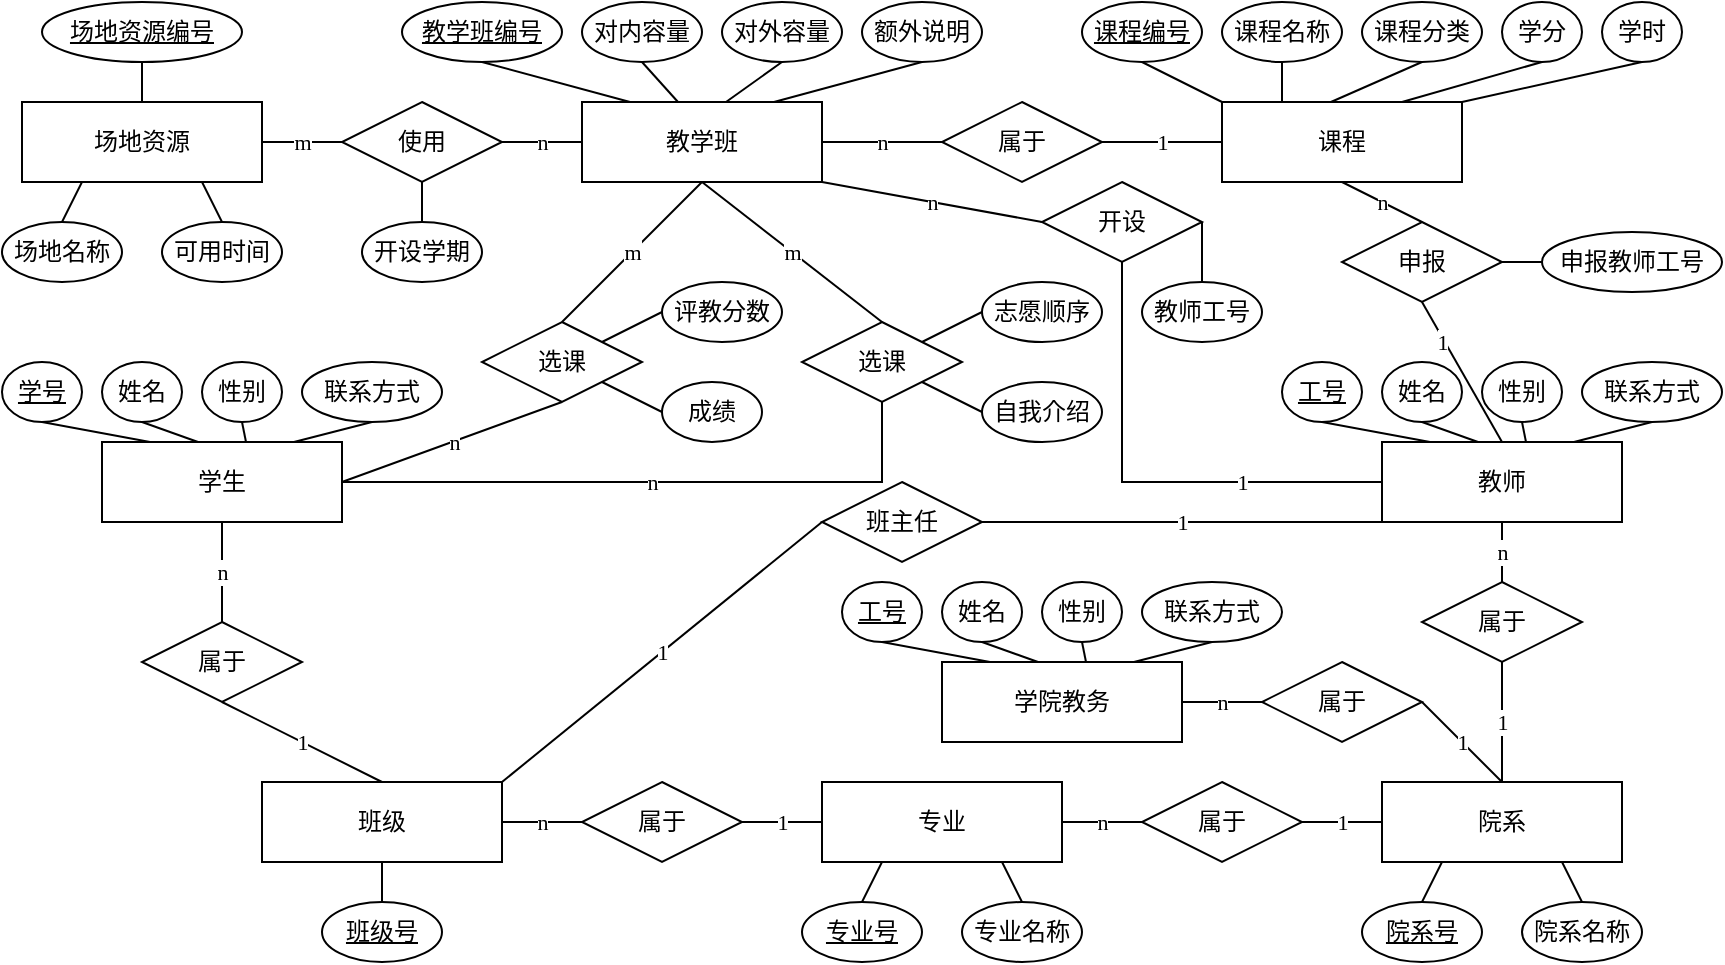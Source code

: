 <mxfile version="24.7.17">
  <diagram id="R2lEEEUBdFMjLlhIrx00" name="Page-1">
    <mxGraphModel dx="943" dy="552" grid="1" gridSize="10" guides="1" tooltips="1" connect="1" arrows="1" fold="1" page="1" pageScale="1" pageWidth="1169" pageHeight="827" math="0" shadow="0" extFonts="Permanent Marker^https://fonts.googleapis.com/css?family=Permanent+Marker">
      <root>
        <mxCell id="0" />
        <mxCell id="1" parent="0" />
        <mxCell id="rlZl26VW5r2tXbXL2Wnd-157" value="学生" style="rounded=0;whiteSpace=wrap;html=1;fontFamily=宋体-简;" parent="1" vertex="1">
          <mxGeometry x="90" y="260" width="120" height="40" as="geometry" />
        </mxCell>
        <mxCell id="rlZl26VW5r2tXbXL2Wnd-158" value="学号" style="ellipse;whiteSpace=wrap;html=1;fontStyle=4;fontFamily=宋体-简;" parent="1" vertex="1">
          <mxGeometry x="40" y="220" width="40" height="30" as="geometry" />
        </mxCell>
        <mxCell id="rlZl26VW5r2tXbXL2Wnd-159" value="姓名" style="ellipse;whiteSpace=wrap;html=1;fontFamily=宋体-简;" parent="1" vertex="1">
          <mxGeometry x="90" y="220" width="40" height="30" as="geometry" />
        </mxCell>
        <mxCell id="rlZl26VW5r2tXbXL2Wnd-160" value="性别" style="ellipse;whiteSpace=wrap;html=1;fontFamily=宋体-简;" parent="1" vertex="1">
          <mxGeometry x="140" y="220" width="40" height="30" as="geometry" />
        </mxCell>
        <mxCell id="rlZl26VW5r2tXbXL2Wnd-161" value="" style="endArrow=none;html=1;rounded=0;entryX=0.5;entryY=1;entryDx=0;entryDy=0;exitX=0.2;exitY=0;exitDx=0;exitDy=0;exitPerimeter=0;fontFamily=宋体-简;" parent="1" source="rlZl26VW5r2tXbXL2Wnd-157" target="rlZl26VW5r2tXbXL2Wnd-158" edge="1">
          <mxGeometry width="50" height="50" relative="1" as="geometry">
            <mxPoint x="184" y="298.39" as="sourcePoint" />
            <mxPoint x="234" y="248.39" as="targetPoint" />
          </mxGeometry>
        </mxCell>
        <mxCell id="rlZl26VW5r2tXbXL2Wnd-162" value="" style="endArrow=none;html=1;rounded=0;entryX=0.5;entryY=1;entryDx=0;entryDy=0;exitX=0.4;exitY=0;exitDx=0;exitDy=0;exitPerimeter=0;fontFamily=宋体-简;" parent="1" source="rlZl26VW5r2tXbXL2Wnd-157" target="rlZl26VW5r2tXbXL2Wnd-159" edge="1">
          <mxGeometry width="50" height="50" relative="1" as="geometry">
            <mxPoint x="154" y="298.39" as="sourcePoint" />
            <mxPoint x="204" y="248.39" as="targetPoint" />
          </mxGeometry>
        </mxCell>
        <mxCell id="rlZl26VW5r2tXbXL2Wnd-163" value="" style="endArrow=none;html=1;rounded=0;entryX=0.5;entryY=1;entryDx=0;entryDy=0;exitX=0.6;exitY=0;exitDx=0;exitDy=0;exitPerimeter=0;fontFamily=宋体-简;" parent="1" source="rlZl26VW5r2tXbXL2Wnd-157" target="rlZl26VW5r2tXbXL2Wnd-160" edge="1">
          <mxGeometry width="50" height="50" relative="1" as="geometry">
            <mxPoint x="184" y="298.39" as="sourcePoint" />
            <mxPoint x="234" y="248.39" as="targetPoint" />
          </mxGeometry>
        </mxCell>
        <mxCell id="rlZl26VW5r2tXbXL2Wnd-164" value="联系方式" style="ellipse;whiteSpace=wrap;html=1;fontFamily=宋体-简;" parent="1" vertex="1">
          <mxGeometry x="190" y="220" width="70" height="30" as="geometry" />
        </mxCell>
        <mxCell id="rlZl26VW5r2tXbXL2Wnd-165" value="" style="endArrow=none;html=1;rounded=0;entryX=0.5;entryY=1;entryDx=0;entryDy=0;exitX=0.8;exitY=0;exitDx=0;exitDy=0;exitPerimeter=0;fontFamily=宋体-简;" parent="1" source="rlZl26VW5r2tXbXL2Wnd-157" target="rlZl26VW5r2tXbXL2Wnd-164" edge="1">
          <mxGeometry width="50" height="50" relative="1" as="geometry">
            <mxPoint x="184" y="298.39" as="sourcePoint" />
            <mxPoint x="234" y="248.39" as="targetPoint" />
          </mxGeometry>
        </mxCell>
        <mxCell id="rlZl26VW5r2tXbXL2Wnd-166" value="班级" style="rounded=0;whiteSpace=wrap;html=1;fontFamily=宋体-简;" parent="1" vertex="1">
          <mxGeometry x="170" y="430" width="120" height="40" as="geometry" />
        </mxCell>
        <mxCell id="rlZl26VW5r2tXbXL2Wnd-167" value="院系" style="rounded=0;whiteSpace=wrap;html=1;fontFamily=宋体-简;" parent="1" vertex="1">
          <mxGeometry x="730" y="430" width="120" height="40" as="geometry" />
        </mxCell>
        <mxCell id="rlZl26VW5r2tXbXL2Wnd-168" value="专业" style="rounded=0;whiteSpace=wrap;html=1;fontFamily=宋体-简;" parent="1" vertex="1">
          <mxGeometry x="450" y="430" width="120" height="40" as="geometry" />
        </mxCell>
        <mxCell id="rlZl26VW5r2tXbXL2Wnd-169" value="属于" style="rhombus;whiteSpace=wrap;html=1;fontFamily=宋体-简;" parent="1" vertex="1">
          <mxGeometry x="610" y="430" width="80" height="40" as="geometry" />
        </mxCell>
        <mxCell id="rlZl26VW5r2tXbXL2Wnd-170" value="" style="endArrow=none;html=1;rounded=0;entryX=0;entryY=0.5;entryDx=0;entryDy=0;exitX=1;exitY=0.5;exitDx=0;exitDy=0;fontFamily=宋体-简;" parent="1" source="rlZl26VW5r2tXbXL2Wnd-168" target="rlZl26VW5r2tXbXL2Wnd-169" edge="1">
          <mxGeometry width="50" height="50" relative="1" as="geometry">
            <mxPoint x="644" y="512" as="sourcePoint" />
            <mxPoint x="654" y="572" as="targetPoint" />
          </mxGeometry>
        </mxCell>
        <mxCell id="rlZl26VW5r2tXbXL2Wnd-171" value="n" style="edgeLabel;html=1;align=center;verticalAlign=middle;resizable=0;points=[];fontFamily=宋体-简;" parent="rlZl26VW5r2tXbXL2Wnd-170" vertex="1" connectable="0">
          <mxGeometry relative="1" as="geometry">
            <mxPoint as="offset" />
          </mxGeometry>
        </mxCell>
        <mxCell id="rlZl26VW5r2tXbXL2Wnd-172" value="" style="endArrow=none;html=1;rounded=0;entryX=0;entryY=0.5;entryDx=0;entryDy=0;fontFamily=宋体-简;exitX=1;exitY=0.5;exitDx=0;exitDy=0;" parent="1" source="rlZl26VW5r2tXbXL2Wnd-169" target="rlZl26VW5r2tXbXL2Wnd-167" edge="1">
          <mxGeometry width="50" height="50" relative="1" as="geometry">
            <mxPoint x="674" y="450" as="sourcePoint" />
            <mxPoint x="604" y="458" as="targetPoint" />
          </mxGeometry>
        </mxCell>
        <mxCell id="rlZl26VW5r2tXbXL2Wnd-173" value="1" style="edgeLabel;html=1;align=center;verticalAlign=middle;resizable=0;points=[];fontFamily=宋体-简;" parent="rlZl26VW5r2tXbXL2Wnd-172" vertex="1" connectable="0">
          <mxGeometry relative="1" as="geometry">
            <mxPoint as="offset" />
          </mxGeometry>
        </mxCell>
        <mxCell id="rlZl26VW5r2tXbXL2Wnd-174" value="属于" style="rhombus;whiteSpace=wrap;html=1;fontFamily=宋体-简;" parent="1" vertex="1">
          <mxGeometry x="330" y="430" width="80" height="40" as="geometry" />
        </mxCell>
        <mxCell id="rlZl26VW5r2tXbXL2Wnd-175" value="" style="endArrow=none;html=1;rounded=0;entryX=1;entryY=0.5;entryDx=0;entryDy=0;exitX=0;exitY=0.5;exitDx=0;exitDy=0;fontFamily=宋体-简;" parent="1" source="rlZl26VW5r2tXbXL2Wnd-174" target="rlZl26VW5r2tXbXL2Wnd-166" edge="1">
          <mxGeometry width="50" height="50" relative="1" as="geometry">
            <mxPoint x="344" y="580" as="sourcePoint" />
            <mxPoint x="394" y="530" as="targetPoint" />
          </mxGeometry>
        </mxCell>
        <mxCell id="rlZl26VW5r2tXbXL2Wnd-176" value="n" style="edgeLabel;html=1;align=center;verticalAlign=middle;resizable=0;points=[];fontFamily=宋体-简;" parent="rlZl26VW5r2tXbXL2Wnd-175" vertex="1" connectable="0">
          <mxGeometry relative="1" as="geometry">
            <mxPoint as="offset" />
          </mxGeometry>
        </mxCell>
        <mxCell id="rlZl26VW5r2tXbXL2Wnd-177" value="" style="endArrow=none;html=1;rounded=0;exitX=1;exitY=0.5;exitDx=0;exitDy=0;entryX=0;entryY=0.5;entryDx=0;entryDy=0;fontFamily=宋体-简;" parent="1" source="rlZl26VW5r2tXbXL2Wnd-174" target="rlZl26VW5r2tXbXL2Wnd-168" edge="1">
          <mxGeometry width="50" height="50" relative="1" as="geometry">
            <mxPoint x="554" y="560" as="sourcePoint" />
            <mxPoint x="604" y="510" as="targetPoint" />
          </mxGeometry>
        </mxCell>
        <mxCell id="rlZl26VW5r2tXbXL2Wnd-178" value="1" style="edgeLabel;html=1;align=center;verticalAlign=middle;resizable=0;points=[];fontFamily=宋体-简;" parent="rlZl26VW5r2tXbXL2Wnd-177" vertex="1" connectable="0">
          <mxGeometry relative="1" as="geometry">
            <mxPoint as="offset" />
          </mxGeometry>
        </mxCell>
        <mxCell id="rlZl26VW5r2tXbXL2Wnd-179" value="班级号" style="ellipse;whiteSpace=wrap;html=1;fontStyle=4;fontFamily=宋体-简;" parent="1" vertex="1">
          <mxGeometry x="200" y="490" width="60" height="30" as="geometry" />
        </mxCell>
        <mxCell id="rlZl26VW5r2tXbXL2Wnd-185" value="" style="endArrow=none;html=1;rounded=0;entryX=0.5;entryY=1;entryDx=0;entryDy=0;exitX=0.5;exitY=0;exitDx=0;exitDy=0;fontFamily=宋体-简;" parent="1" source="rlZl26VW5r2tXbXL2Wnd-179" target="rlZl26VW5r2tXbXL2Wnd-166" edge="1">
          <mxGeometry width="50" height="50" relative="1" as="geometry">
            <mxPoint x="364" y="460" as="sourcePoint" />
            <mxPoint x="414" y="410" as="targetPoint" />
          </mxGeometry>
        </mxCell>
        <mxCell id="rlZl26VW5r2tXbXL2Wnd-186" value="专业名称" style="ellipse;whiteSpace=wrap;html=1;fontFamily=宋体-简;" parent="1" vertex="1">
          <mxGeometry x="520" y="490" width="60" height="30" as="geometry" />
        </mxCell>
        <mxCell id="rlZl26VW5r2tXbXL2Wnd-187" value="" style="endArrow=none;html=1;rounded=0;entryX=0.75;entryY=1;entryDx=0;entryDy=0;exitX=0.5;exitY=0;exitDx=0;exitDy=0;fontFamily=宋体-简;" parent="1" source="rlZl26VW5r2tXbXL2Wnd-186" target="rlZl26VW5r2tXbXL2Wnd-168" edge="1">
          <mxGeometry width="50" height="50" relative="1" as="geometry">
            <mxPoint x="224" y="500" as="sourcePoint" />
            <mxPoint x="224" y="480" as="targetPoint" />
          </mxGeometry>
        </mxCell>
        <mxCell id="rlZl26VW5r2tXbXL2Wnd-188" value="专业号" style="ellipse;whiteSpace=wrap;html=1;fontStyle=4;fontFamily=宋体-简;" parent="1" vertex="1">
          <mxGeometry x="440" y="490" width="60" height="30" as="geometry" />
        </mxCell>
        <mxCell id="rlZl26VW5r2tXbXL2Wnd-189" value="" style="endArrow=none;html=1;rounded=0;entryX=0.25;entryY=1;entryDx=0;entryDy=0;exitX=0.5;exitY=0;exitDx=0;exitDy=0;fontFamily=宋体-简;" parent="1" source="rlZl26VW5r2tXbXL2Wnd-188" target="rlZl26VW5r2tXbXL2Wnd-168" edge="1">
          <mxGeometry width="50" height="50" relative="1" as="geometry">
            <mxPoint x="534" y="500" as="sourcePoint" />
            <mxPoint x="534" y="480" as="targetPoint" />
          </mxGeometry>
        </mxCell>
        <mxCell id="rlZl26VW5r2tXbXL2Wnd-190" value="院系名称" style="ellipse;whiteSpace=wrap;html=1;fontFamily=宋体-简;" parent="1" vertex="1">
          <mxGeometry x="800" y="490" width="60" height="30" as="geometry" />
        </mxCell>
        <mxCell id="rlZl26VW5r2tXbXL2Wnd-191" value="" style="endArrow=none;html=1;rounded=0;exitX=0.5;exitY=0;exitDx=0;exitDy=0;entryX=0.75;entryY=1;entryDx=0;entryDy=0;fontFamily=宋体-简;" parent="1" source="rlZl26VW5r2tXbXL2Wnd-190" target="rlZl26VW5r2tXbXL2Wnd-167" edge="1">
          <mxGeometry width="50" height="50" relative="1" as="geometry">
            <mxPoint x="504" y="500" as="sourcePoint" />
            <mxPoint x="804" y="470" as="targetPoint" />
          </mxGeometry>
        </mxCell>
        <mxCell id="rlZl26VW5r2tXbXL2Wnd-192" value="院系号" style="ellipse;whiteSpace=wrap;html=1;fontStyle=4;fontFamily=宋体-简;" parent="1" vertex="1">
          <mxGeometry x="720" y="490" width="60" height="30" as="geometry" />
        </mxCell>
        <mxCell id="rlZl26VW5r2tXbXL2Wnd-193" value="" style="endArrow=none;html=1;rounded=0;exitX=0.5;exitY=0;exitDx=0;exitDy=0;entryX=0.25;entryY=1;entryDx=0;entryDy=0;fontFamily=宋体-简;" parent="1" source="rlZl26VW5r2tXbXL2Wnd-192" target="rlZl26VW5r2tXbXL2Wnd-167" edge="1">
          <mxGeometry width="50" height="50" relative="1" as="geometry">
            <mxPoint x="814" y="500" as="sourcePoint" />
            <mxPoint x="754" y="480" as="targetPoint" />
          </mxGeometry>
        </mxCell>
        <mxCell id="rlZl26VW5r2tXbXL2Wnd-194" value="属于" style="rhombus;whiteSpace=wrap;html=1;fontFamily=宋体-简;" parent="1" vertex="1">
          <mxGeometry x="110" y="350" width="80" height="40" as="geometry" />
        </mxCell>
        <mxCell id="rlZl26VW5r2tXbXL2Wnd-195" value="" style="endArrow=none;html=1;rounded=0;exitX=0.5;exitY=1;exitDx=0;exitDy=0;entryX=0.5;entryY=0;entryDx=0;entryDy=0;fontFamily=宋体-简;" parent="1" source="rlZl26VW5r2tXbXL2Wnd-194" target="rlZl26VW5r2tXbXL2Wnd-166" edge="1">
          <mxGeometry width="50" height="50" relative="1" as="geometry">
            <mxPoint x="304" y="380.72" as="sourcePoint" />
            <mxPoint x="344" y="380.72" as="targetPoint" />
          </mxGeometry>
        </mxCell>
        <mxCell id="rlZl26VW5r2tXbXL2Wnd-196" value="1" style="edgeLabel;html=1;align=center;verticalAlign=middle;resizable=0;points=[];fontFamily=宋体-简;" parent="rlZl26VW5r2tXbXL2Wnd-195" vertex="1" connectable="0">
          <mxGeometry relative="1" as="geometry">
            <mxPoint as="offset" />
          </mxGeometry>
        </mxCell>
        <mxCell id="rlZl26VW5r2tXbXL2Wnd-197" value="" style="endArrow=none;html=1;rounded=0;entryX=0.5;entryY=1;entryDx=0;entryDy=0;exitX=0.5;exitY=0;exitDx=0;exitDy=0;fontFamily=宋体-简;" parent="1" source="rlZl26VW5r2tXbXL2Wnd-194" target="rlZl26VW5r2tXbXL2Wnd-157" edge="1">
          <mxGeometry width="50" height="50" relative="1" as="geometry">
            <mxPoint x="264" y="450" as="sourcePoint" />
            <mxPoint x="224" y="450" as="targetPoint" />
          </mxGeometry>
        </mxCell>
        <mxCell id="rlZl26VW5r2tXbXL2Wnd-198" value="n" style="edgeLabel;html=1;align=center;verticalAlign=middle;resizable=0;points=[];fontFamily=宋体-简;" parent="rlZl26VW5r2tXbXL2Wnd-197" vertex="1" connectable="0">
          <mxGeometry relative="1" as="geometry">
            <mxPoint as="offset" />
          </mxGeometry>
        </mxCell>
        <mxCell id="rlZl26VW5r2tXbXL2Wnd-209" value="教师" style="rounded=0;whiteSpace=wrap;html=1;fontFamily=宋体-简;" parent="1" vertex="1">
          <mxGeometry x="730" y="260" width="120" height="40" as="geometry" />
        </mxCell>
        <mxCell id="rlZl26VW5r2tXbXL2Wnd-210" value="工号" style="ellipse;whiteSpace=wrap;html=1;fontStyle=4;fontFamily=宋体-简;" parent="1" vertex="1">
          <mxGeometry x="680" y="220" width="40" height="30" as="geometry" />
        </mxCell>
        <mxCell id="rlZl26VW5r2tXbXL2Wnd-211" value="姓名" style="ellipse;whiteSpace=wrap;html=1;fontFamily=宋体-简;" parent="1" vertex="1">
          <mxGeometry x="730" y="220" width="40" height="30" as="geometry" />
        </mxCell>
        <mxCell id="rlZl26VW5r2tXbXL2Wnd-212" value="性别" style="ellipse;whiteSpace=wrap;html=1;fontFamily=宋体-简;" parent="1" vertex="1">
          <mxGeometry x="780" y="220" width="40" height="30" as="geometry" />
        </mxCell>
        <mxCell id="rlZl26VW5r2tXbXL2Wnd-213" value="" style="endArrow=none;html=1;rounded=0;entryX=0.5;entryY=1;entryDx=0;entryDy=0;exitX=0.2;exitY=0;exitDx=0;exitDy=0;exitPerimeter=0;fontFamily=宋体-简;" parent="1" source="rlZl26VW5r2tXbXL2Wnd-209" target="rlZl26VW5r2tXbXL2Wnd-210" edge="1">
          <mxGeometry width="50" height="50" relative="1" as="geometry">
            <mxPoint x="758" y="256.39" as="sourcePoint" />
            <mxPoint x="874" y="246.39" as="targetPoint" />
          </mxGeometry>
        </mxCell>
        <mxCell id="rlZl26VW5r2tXbXL2Wnd-214" value="" style="endArrow=none;html=1;rounded=0;entryX=0.5;entryY=1;entryDx=0;entryDy=0;exitX=0.4;exitY=0;exitDx=0;exitDy=0;exitPerimeter=0;fontFamily=宋体-简;" parent="1" source="rlZl26VW5r2tXbXL2Wnd-209" target="rlZl26VW5r2tXbXL2Wnd-211" edge="1">
          <mxGeometry width="50" height="50" relative="1" as="geometry">
            <mxPoint x="782" y="256.39" as="sourcePoint" />
            <mxPoint x="844" y="246.39" as="targetPoint" />
          </mxGeometry>
        </mxCell>
        <mxCell id="rlZl26VW5r2tXbXL2Wnd-215" value="" style="endArrow=none;html=1;rounded=0;entryX=0.5;entryY=1;entryDx=0;entryDy=0;exitX=0.6;exitY=0;exitDx=0;exitDy=0;exitPerimeter=0;fontFamily=宋体-简;" parent="1" source="rlZl26VW5r2tXbXL2Wnd-209" target="rlZl26VW5r2tXbXL2Wnd-212" edge="1">
          <mxGeometry width="50" height="50" relative="1" as="geometry">
            <mxPoint x="806" y="256.39" as="sourcePoint" />
            <mxPoint x="874" y="246.39" as="targetPoint" />
          </mxGeometry>
        </mxCell>
        <mxCell id="rlZl26VW5r2tXbXL2Wnd-216" value="联系方式" style="ellipse;whiteSpace=wrap;html=1;fontFamily=宋体-简;" parent="1" vertex="1">
          <mxGeometry x="830" y="220" width="70" height="30" as="geometry" />
        </mxCell>
        <mxCell id="rlZl26VW5r2tXbXL2Wnd-217" value="" style="endArrow=none;html=1;rounded=0;entryX=0.5;entryY=1;entryDx=0;entryDy=0;exitX=0.8;exitY=0;exitDx=0;exitDy=0;exitPerimeter=0;fontFamily=宋体-简;" parent="1" source="rlZl26VW5r2tXbXL2Wnd-209" target="rlZl26VW5r2tXbXL2Wnd-216" edge="1">
          <mxGeometry width="50" height="50" relative="1" as="geometry">
            <mxPoint x="830" y="256.39" as="sourcePoint" />
            <mxPoint x="874" y="246.39" as="targetPoint" />
          </mxGeometry>
        </mxCell>
        <mxCell id="rlZl26VW5r2tXbXL2Wnd-218" value="属于" style="rhombus;whiteSpace=wrap;html=1;fontFamily=宋体-简;" parent="1" vertex="1">
          <mxGeometry x="750" y="330" width="80" height="40" as="geometry" />
        </mxCell>
        <mxCell id="rlZl26VW5r2tXbXL2Wnd-219" value="" style="endArrow=none;html=1;rounded=0;entryX=0.5;entryY=1;entryDx=0;entryDy=0;exitX=0.5;exitY=0;exitDx=0;exitDy=0;fontFamily=宋体-简;" parent="1" source="rlZl26VW5r2tXbXL2Wnd-218" target="rlZl26VW5r2tXbXL2Wnd-209" edge="1">
          <mxGeometry width="50" height="50" relative="1" as="geometry">
            <mxPoint x="444" y="360" as="sourcePoint" />
            <mxPoint x="244" y="330" as="targetPoint" />
          </mxGeometry>
        </mxCell>
        <mxCell id="rlZl26VW5r2tXbXL2Wnd-220" value="n" style="edgeLabel;html=1;align=center;verticalAlign=middle;resizable=0;points=[];fontFamily=宋体-简;" parent="rlZl26VW5r2tXbXL2Wnd-219" vertex="1" connectable="0">
          <mxGeometry relative="1" as="geometry">
            <mxPoint as="offset" />
          </mxGeometry>
        </mxCell>
        <mxCell id="rlZl26VW5r2tXbXL2Wnd-221" value="" style="endArrow=none;html=1;rounded=0;exitX=0.5;exitY=1;exitDx=0;exitDy=0;entryX=0.5;entryY=0;entryDx=0;entryDy=0;fontFamily=宋体-简;" parent="1" source="rlZl26VW5r2tXbXL2Wnd-218" target="rlZl26VW5r2tXbXL2Wnd-167" edge="1">
          <mxGeometry width="50" height="50" relative="1" as="geometry">
            <mxPoint x="424" y="390.02" as="sourcePoint" />
            <mxPoint x="754" y="420.02" as="targetPoint" />
          </mxGeometry>
        </mxCell>
        <mxCell id="rlZl26VW5r2tXbXL2Wnd-222" value="1" style="edgeLabel;html=1;align=center;verticalAlign=middle;resizable=0;points=[];fontFamily=宋体-简;" parent="rlZl26VW5r2tXbXL2Wnd-221" vertex="1" connectable="0">
          <mxGeometry relative="1" as="geometry">
            <mxPoint as="offset" />
          </mxGeometry>
        </mxCell>
        <mxCell id="rlZl26VW5r2tXbXL2Wnd-223" value="班主任" style="rhombus;whiteSpace=wrap;html=1;fontFamily=宋体-简;" parent="1" vertex="1">
          <mxGeometry x="450" y="280" width="80" height="40" as="geometry" />
        </mxCell>
        <mxCell id="rlZl26VW5r2tXbXL2Wnd-224" value="" style="endArrow=none;html=1;rounded=0;exitX=0;exitY=1;exitDx=0;exitDy=0;entryX=1;entryY=0.5;entryDx=0;entryDy=0;fontFamily=宋体-简;" parent="1" source="rlZl26VW5r2tXbXL2Wnd-209" target="rlZl26VW5r2tXbXL2Wnd-223" edge="1">
          <mxGeometry width="50" height="50" relative="1" as="geometry">
            <mxPoint x="444" y="400" as="sourcePoint" />
            <mxPoint x="774" y="430" as="targetPoint" />
          </mxGeometry>
        </mxCell>
        <mxCell id="rlZl26VW5r2tXbXL2Wnd-225" value="1" style="edgeLabel;html=1;align=center;verticalAlign=middle;resizable=0;points=[];fontFamily=宋体-简;" parent="rlZl26VW5r2tXbXL2Wnd-224" vertex="1" connectable="0">
          <mxGeometry relative="1" as="geometry">
            <mxPoint as="offset" />
          </mxGeometry>
        </mxCell>
        <mxCell id="rlZl26VW5r2tXbXL2Wnd-226" value="" style="endArrow=none;html=1;rounded=0;exitX=0;exitY=0.5;exitDx=0;exitDy=0;fontFamily=宋体-简;entryX=1;entryY=0;entryDx=0;entryDy=0;" parent="1" source="rlZl26VW5r2tXbXL2Wnd-223" target="rlZl26VW5r2tXbXL2Wnd-166" edge="1">
          <mxGeometry width="50" height="50" relative="1" as="geometry">
            <mxPoint x="475" y="320" as="sourcePoint" />
            <mxPoint x="280" y="480" as="targetPoint" />
          </mxGeometry>
        </mxCell>
        <mxCell id="rlZl26VW5r2tXbXL2Wnd-227" value="1" style="edgeLabel;html=1;align=center;verticalAlign=middle;resizable=0;points=[];fontFamily=宋体-简;" parent="rlZl26VW5r2tXbXL2Wnd-226" vertex="1" connectable="0">
          <mxGeometry relative="1" as="geometry">
            <mxPoint as="offset" />
          </mxGeometry>
        </mxCell>
        <mxCell id="rlZl26VW5r2tXbXL2Wnd-228" value="课程" style="rounded=0;whiteSpace=wrap;html=1;fontFamily=宋体-简;" parent="1" vertex="1">
          <mxGeometry x="650" y="90" width="120" height="40" as="geometry" />
        </mxCell>
        <mxCell id="rlZl26VW5r2tXbXL2Wnd-229" value="课程名称" style="ellipse;whiteSpace=wrap;html=1;fontFamily=宋体-简;" parent="1" vertex="1">
          <mxGeometry x="650" y="40" width="60" height="30" as="geometry" />
        </mxCell>
        <mxCell id="rlZl26VW5r2tXbXL2Wnd-230" value="学分" style="ellipse;whiteSpace=wrap;html=1;fontFamily=宋体-简;" parent="1" vertex="1">
          <mxGeometry x="790" y="40" width="40" height="30" as="geometry" />
        </mxCell>
        <mxCell id="rlZl26VW5r2tXbXL2Wnd-231" value="课程编号" style="ellipse;whiteSpace=wrap;html=1;fontStyle=4;fontFamily=宋体-简;" parent="1" vertex="1">
          <mxGeometry x="580" y="40" width="60" height="30" as="geometry" />
        </mxCell>
        <mxCell id="rlZl26VW5r2tXbXL2Wnd-232" value="课程分类" style="ellipse;whiteSpace=wrap;html=1;fontFamily=宋体-简;" parent="1" vertex="1">
          <mxGeometry x="720" y="40" width="60" height="30" as="geometry" />
        </mxCell>
        <mxCell id="rlZl26VW5r2tXbXL2Wnd-233" value="" style="endArrow=none;html=1;rounded=0;entryX=0.5;entryY=1;entryDx=0;entryDy=0;exitX=0;exitY=0;exitDx=0;exitDy=0;fontFamily=宋体-简;" parent="1" source="rlZl26VW5r2tXbXL2Wnd-228" target="rlZl26VW5r2tXbXL2Wnd-231" edge="1">
          <mxGeometry width="50" height="50" relative="1" as="geometry">
            <mxPoint x="628" y="90" as="sourcePoint" />
            <mxPoint x="574" y="80" as="targetPoint" />
          </mxGeometry>
        </mxCell>
        <mxCell id="rlZl26VW5r2tXbXL2Wnd-234" value="" style="endArrow=none;html=1;rounded=0;entryX=0.5;entryY=1;entryDx=0;entryDy=0;exitX=0.25;exitY=0;exitDx=0;exitDy=0;fontFamily=宋体-简;" parent="1" source="rlZl26VW5r2tXbXL2Wnd-228" target="rlZl26VW5r2tXbXL2Wnd-229" edge="1">
          <mxGeometry width="50" height="50" relative="1" as="geometry">
            <mxPoint x="696" y="95" as="sourcePoint" />
            <mxPoint x="632" y="75" as="targetPoint" />
          </mxGeometry>
        </mxCell>
        <mxCell id="rlZl26VW5r2tXbXL2Wnd-235" value="" style="endArrow=none;html=1;rounded=0;entryX=0.5;entryY=1;entryDx=0;entryDy=0;exitX=0.454;exitY=0;exitDx=0;exitDy=0;exitPerimeter=0;fontFamily=宋体-简;" parent="1" source="rlZl26VW5r2tXbXL2Wnd-228" target="rlZl26VW5r2tXbXL2Wnd-232" edge="1">
          <mxGeometry width="50" height="50" relative="1" as="geometry">
            <mxPoint x="658" y="100" as="sourcePoint" />
            <mxPoint x="644" y="80" as="targetPoint" />
          </mxGeometry>
        </mxCell>
        <mxCell id="rlZl26VW5r2tXbXL2Wnd-236" value="" style="endArrow=none;html=1;rounded=0;entryX=0.5;entryY=1;entryDx=0;entryDy=0;exitX=0.75;exitY=0;exitDx=0;exitDy=0;fontFamily=宋体-简;" parent="1" source="rlZl26VW5r2tXbXL2Wnd-228" target="rlZl26VW5r2tXbXL2Wnd-230" edge="1">
          <mxGeometry width="50" height="50" relative="1" as="geometry">
            <mxPoint x="682" y="100" as="sourcePoint" />
            <mxPoint x="714" y="80" as="targetPoint" />
          </mxGeometry>
        </mxCell>
        <mxCell id="rlZl26VW5r2tXbXL2Wnd-237" value="申报" style="rhombus;whiteSpace=wrap;html=1;fontFamily=宋体-简;" parent="1" vertex="1">
          <mxGeometry x="710" y="150" width="80" height="40" as="geometry" />
        </mxCell>
        <mxCell id="rlZl26VW5r2tXbXL2Wnd-238" value="" style="endArrow=none;html=1;rounded=0;entryX=0.5;entryY=1;entryDx=0;entryDy=0;exitX=0.5;exitY=0;exitDx=0;exitDy=0;fontFamily=宋体-简;" parent="1" source="rlZl26VW5r2tXbXL2Wnd-237" target="rlZl26VW5r2tXbXL2Wnd-228" edge="1">
          <mxGeometry width="50" height="50" relative="1" as="geometry">
            <mxPoint x="654" y="169" as="sourcePoint" />
            <mxPoint x="704" y="170" as="targetPoint" />
          </mxGeometry>
        </mxCell>
        <mxCell id="rlZl26VW5r2tXbXL2Wnd-239" value="n" style="edgeLabel;html=1;align=center;verticalAlign=middle;resizable=0;points=[];fontFamily=宋体-简;" parent="rlZl26VW5r2tXbXL2Wnd-238" vertex="1" connectable="0">
          <mxGeometry relative="1" as="geometry">
            <mxPoint as="offset" />
          </mxGeometry>
        </mxCell>
        <mxCell id="rlZl26VW5r2tXbXL2Wnd-240" value="" style="endArrow=none;html=1;rounded=0;entryX=0.5;entryY=1;entryDx=0;entryDy=0;exitX=0.5;exitY=0;exitDx=0;exitDy=0;fontFamily=宋体-简;" parent="1" source="rlZl26VW5r2tXbXL2Wnd-209" target="rlZl26VW5r2tXbXL2Wnd-237" edge="1">
          <mxGeometry width="50" height="50" relative="1" as="geometry">
            <mxPoint x="664" y="109" as="sourcePoint" />
            <mxPoint x="664" y="70" as="targetPoint" />
            <Array as="points" />
          </mxGeometry>
        </mxCell>
        <mxCell id="rlZl26VW5r2tXbXL2Wnd-241" value="1" style="edgeLabel;html=1;align=center;verticalAlign=middle;resizable=0;points=[];fontFamily=宋体-简;" parent="rlZl26VW5r2tXbXL2Wnd-240" vertex="1" connectable="0">
          <mxGeometry relative="1" as="geometry">
            <mxPoint x="-10" y="-15" as="offset" />
          </mxGeometry>
        </mxCell>
        <mxCell id="rlZl26VW5r2tXbXL2Wnd-242" value="教学班" style="rounded=0;whiteSpace=wrap;html=1;fontFamily=宋体-简;" parent="1" vertex="1">
          <mxGeometry x="330" y="90" width="120" height="40" as="geometry" />
        </mxCell>
        <mxCell id="rlZl26VW5r2tXbXL2Wnd-243" value="属于" style="rhombus;whiteSpace=wrap;html=1;fontFamily=宋体-简;" parent="1" vertex="1">
          <mxGeometry x="510" y="90" width="80" height="40" as="geometry" />
        </mxCell>
        <mxCell id="rlZl26VW5r2tXbXL2Wnd-244" value="" style="endArrow=none;html=1;rounded=0;exitX=1;exitY=0.5;exitDx=0;exitDy=0;entryX=0;entryY=0.5;entryDx=0;entryDy=0;fontFamily=宋体-简;" parent="1" source="rlZl26VW5r2tXbXL2Wnd-243" target="rlZl26VW5r2tXbXL2Wnd-228" edge="1">
          <mxGeometry width="50" height="50" relative="1" as="geometry">
            <mxPoint x="600" y="110" as="sourcePoint" />
            <mxPoint x="584" y="120" as="targetPoint" />
          </mxGeometry>
        </mxCell>
        <mxCell id="rlZl26VW5r2tXbXL2Wnd-245" value="1" style="edgeLabel;html=1;align=center;verticalAlign=middle;resizable=0;points=[];fontFamily=宋体-简;" parent="rlZl26VW5r2tXbXL2Wnd-244" vertex="1" connectable="0">
          <mxGeometry relative="1" as="geometry">
            <mxPoint as="offset" />
          </mxGeometry>
        </mxCell>
        <mxCell id="rlZl26VW5r2tXbXL2Wnd-246" value="" style="endArrow=none;html=1;rounded=0;exitX=0;exitY=0.5;exitDx=0;exitDy=0;entryX=1;entryY=0.5;entryDx=0;entryDy=0;fontFamily=宋体-简;" parent="1" source="rlZl26VW5r2tXbXL2Wnd-243" target="rlZl26VW5r2tXbXL2Wnd-242" edge="1">
          <mxGeometry width="50" height="50" relative="1" as="geometry">
            <mxPoint x="474" y="109.76" as="sourcePoint" />
            <mxPoint x="444" y="130" as="targetPoint" />
          </mxGeometry>
        </mxCell>
        <mxCell id="rlZl26VW5r2tXbXL2Wnd-247" value="n" style="edgeLabel;html=1;align=center;verticalAlign=middle;resizable=0;points=[];fontFamily=宋体-简;" parent="rlZl26VW5r2tXbXL2Wnd-246" vertex="1" connectable="0">
          <mxGeometry relative="1" as="geometry">
            <mxPoint as="offset" />
          </mxGeometry>
        </mxCell>
        <mxCell id="rlZl26VW5r2tXbXL2Wnd-248" value="教师工号" style="ellipse;whiteSpace=wrap;html=1;fontFamily=宋体-简;" parent="1" vertex="1">
          <mxGeometry x="610" y="180" width="60" height="30" as="geometry" />
        </mxCell>
        <mxCell id="rlZl26VW5r2tXbXL2Wnd-249" value="教学班编号" style="ellipse;whiteSpace=wrap;html=1;fontStyle=4;fontFamily=宋体-简;" parent="1" vertex="1">
          <mxGeometry x="240" y="40" width="80" height="30" as="geometry" />
        </mxCell>
        <mxCell id="rlZl26VW5r2tXbXL2Wnd-250" value="对内容量" style="ellipse;whiteSpace=wrap;html=1;fontFamily=宋体-简;" parent="1" vertex="1">
          <mxGeometry x="330" y="40" width="60" height="30" as="geometry" />
        </mxCell>
        <mxCell id="rlZl26VW5r2tXbXL2Wnd-251" value="申报教师工号" style="ellipse;whiteSpace=wrap;html=1;fontFamily=宋体-简;" parent="1" vertex="1">
          <mxGeometry x="810" y="155" width="90" height="30" as="geometry" />
        </mxCell>
        <mxCell id="rlZl26VW5r2tXbXL2Wnd-252" value="" style="endArrow=none;html=1;rounded=0;exitX=1;exitY=0.5;exitDx=0;exitDy=0;entryX=0;entryY=0.5;entryDx=0;entryDy=0;fontFamily=宋体-简;" parent="1" source="rlZl26VW5r2tXbXL2Wnd-237" target="rlZl26VW5r2tXbXL2Wnd-251" edge="1">
          <mxGeometry width="50" height="50" relative="1" as="geometry">
            <mxPoint x="744" y="180" as="sourcePoint" />
            <mxPoint x="794" y="130" as="targetPoint" />
          </mxGeometry>
        </mxCell>
        <mxCell id="rlZl26VW5r2tXbXL2Wnd-253" value="属于" style="rhombus;whiteSpace=wrap;html=1;fontFamily=宋体-简;" parent="1" vertex="1">
          <mxGeometry x="670" y="370" width="80" height="40" as="geometry" />
        </mxCell>
        <mxCell id="rlZl26VW5r2tXbXL2Wnd-254" value="" style="endArrow=none;html=1;rounded=0;entryX=0.5;entryY=0;entryDx=0;entryDy=0;exitX=1;exitY=0.5;exitDx=0;exitDy=0;fontFamily=宋体-简;" parent="1" source="rlZl26VW5r2tXbXL2Wnd-253" target="rlZl26VW5r2tXbXL2Wnd-167" edge="1">
          <mxGeometry width="50" height="50" relative="1" as="geometry">
            <mxPoint x="954" y="410" as="sourcePoint" />
            <mxPoint x="994" y="410" as="targetPoint" />
          </mxGeometry>
        </mxCell>
        <mxCell id="rlZl26VW5r2tXbXL2Wnd-255" value="1" style="edgeLabel;html=1;align=center;verticalAlign=middle;resizable=0;points=[];fontFamily=宋体-简;" parent="rlZl26VW5r2tXbXL2Wnd-254" vertex="1" connectable="0">
          <mxGeometry relative="1" as="geometry">
            <mxPoint as="offset" />
          </mxGeometry>
        </mxCell>
        <mxCell id="rlZl26VW5r2tXbXL2Wnd-256" value="对外容量" style="ellipse;whiteSpace=wrap;html=1;fontFamily=宋体-简;" parent="1" vertex="1">
          <mxGeometry x="400" y="40" width="60" height="30" as="geometry" />
        </mxCell>
        <mxCell id="rlZl26VW5r2tXbXL2Wnd-257" value="额外说明" style="ellipse;whiteSpace=wrap;html=1;fontFamily=宋体-简;" parent="1" vertex="1">
          <mxGeometry x="470" y="40" width="60" height="30" as="geometry" />
        </mxCell>
        <mxCell id="rlZl26VW5r2tXbXL2Wnd-258" value="" style="endArrow=none;html=1;rounded=0;exitX=0.5;exitY=1;exitDx=0;exitDy=0;entryX=0.2;entryY=0;entryDx=0;entryDy=0;fontFamily=宋体-简;entryPerimeter=0;" parent="1" source="rlZl26VW5r2tXbXL2Wnd-249" target="rlZl26VW5r2tXbXL2Wnd-242" edge="1">
          <mxGeometry width="50" height="50" relative="1" as="geometry">
            <mxPoint x="294" y="170" as="sourcePoint" />
            <mxPoint x="344" y="120" as="targetPoint" />
          </mxGeometry>
        </mxCell>
        <mxCell id="rlZl26VW5r2tXbXL2Wnd-259" value="" style="endArrow=none;html=1;rounded=0;exitX=0.5;exitY=0;exitDx=0;exitDy=0;entryX=1;entryY=0.5;entryDx=0;entryDy=0;fontFamily=宋体-简;" parent="1" source="rlZl26VW5r2tXbXL2Wnd-248" target="rlZl26VW5r2tXbXL2Wnd-295" edge="1">
          <mxGeometry width="50" height="50" relative="1" as="geometry">
            <mxPoint x="564" y="210" as="sourcePoint" />
            <mxPoint x="720" y="220" as="targetPoint" />
          </mxGeometry>
        </mxCell>
        <mxCell id="rlZl26VW5r2tXbXL2Wnd-260" value="" style="endArrow=none;html=1;rounded=0;exitX=0.5;exitY=1;exitDx=0;exitDy=0;entryX=0.4;entryY=0;entryDx=0;entryDy=0;fontFamily=宋体-简;entryPerimeter=0;" parent="1" source="rlZl26VW5r2tXbXL2Wnd-250" target="rlZl26VW5r2tXbXL2Wnd-242" edge="1">
          <mxGeometry width="50" height="50" relative="1" as="geometry">
            <mxPoint x="214" y="90" as="sourcePoint" />
            <mxPoint x="346" y="109" as="targetPoint" />
          </mxGeometry>
        </mxCell>
        <mxCell id="rlZl26VW5r2tXbXL2Wnd-261" value="" style="endArrow=none;html=1;rounded=0;exitX=0.5;exitY=1;exitDx=0;exitDy=0;entryX=0.6;entryY=0;entryDx=0;entryDy=0;fontFamily=宋体-简;entryPerimeter=0;" parent="1" source="rlZl26VW5r2tXbXL2Wnd-256" target="rlZl26VW5r2tXbXL2Wnd-242" edge="1">
          <mxGeometry width="50" height="50" relative="1" as="geometry">
            <mxPoint x="224" y="100" as="sourcePoint" />
            <mxPoint x="356" y="119" as="targetPoint" />
          </mxGeometry>
        </mxCell>
        <mxCell id="rlZl26VW5r2tXbXL2Wnd-262" value="" style="endArrow=none;html=1;rounded=0;exitX=0.5;exitY=1;exitDx=0;exitDy=0;entryX=0.8;entryY=0;entryDx=0;entryDy=0;fontFamily=宋体-简;entryPerimeter=0;" parent="1" source="rlZl26VW5r2tXbXL2Wnd-257" target="rlZl26VW5r2tXbXL2Wnd-242" edge="1">
          <mxGeometry width="50" height="50" relative="1" as="geometry">
            <mxPoint x="234" y="110" as="sourcePoint" />
            <mxPoint x="366" y="129" as="targetPoint" />
          </mxGeometry>
        </mxCell>
        <mxCell id="rlZl26VW5r2tXbXL2Wnd-263" value="场地资源" style="rounded=0;whiteSpace=wrap;html=1;fontFamily=宋体-简;" parent="1" vertex="1">
          <mxGeometry x="50" y="90" width="120" height="40" as="geometry" />
        </mxCell>
        <mxCell id="rlZl26VW5r2tXbXL2Wnd-264" value="选课" style="rhombus;whiteSpace=wrap;html=1;fontFamily=宋体-简;" parent="1" vertex="1">
          <mxGeometry x="280" y="200" width="80" height="40" as="geometry" />
        </mxCell>
        <mxCell id="rlZl26VW5r2tXbXL2Wnd-265" value="成绩" style="ellipse;whiteSpace=wrap;html=1;fontFamily=宋体-简;" parent="1" vertex="1">
          <mxGeometry x="370" y="230" width="50" height="30" as="geometry" />
        </mxCell>
        <mxCell id="rlZl26VW5r2tXbXL2Wnd-266" value="" style="endArrow=none;html=1;rounded=0;exitX=1;exitY=0.5;exitDx=0;exitDy=0;entryX=0.5;entryY=1;entryDx=0;entryDy=0;fontFamily=宋体-简;" parent="1" source="rlZl26VW5r2tXbXL2Wnd-157" target="rlZl26VW5r2tXbXL2Wnd-264" edge="1">
          <mxGeometry width="50" height="50" relative="1" as="geometry">
            <mxPoint x="254" y="280" as="sourcePoint" />
            <mxPoint x="304" y="230" as="targetPoint" />
          </mxGeometry>
        </mxCell>
        <mxCell id="rlZl26VW5r2tXbXL2Wnd-267" value="n" style="edgeLabel;html=1;align=center;verticalAlign=middle;resizable=0;points=[];fontFamily=宋体-简;" parent="rlZl26VW5r2tXbXL2Wnd-266" vertex="1" connectable="0">
          <mxGeometry relative="1" as="geometry">
            <mxPoint x="1" as="offset" />
          </mxGeometry>
        </mxCell>
        <mxCell id="rlZl26VW5r2tXbXL2Wnd-268" value="" style="endArrow=none;html=1;rounded=0;exitX=0.5;exitY=1;exitDx=0;exitDy=0;entryX=0.5;entryY=0;entryDx=0;entryDy=0;fontFamily=宋体-简;" parent="1" source="rlZl26VW5r2tXbXL2Wnd-242" target="rlZl26VW5r2tXbXL2Wnd-264" edge="1">
          <mxGeometry width="50" height="50" relative="1" as="geometry">
            <mxPoint x="414" y="100" as="sourcePoint" />
            <mxPoint x="464" y="50" as="targetPoint" />
          </mxGeometry>
        </mxCell>
        <mxCell id="rlZl26VW5r2tXbXL2Wnd-269" value="m" style="edgeLabel;html=1;align=center;verticalAlign=middle;resizable=0;points=[];fontFamily=宋体-简;" parent="rlZl26VW5r2tXbXL2Wnd-268" vertex="1" connectable="0">
          <mxGeometry relative="1" as="geometry">
            <mxPoint as="offset" />
          </mxGeometry>
        </mxCell>
        <mxCell id="rlZl26VW5r2tXbXL2Wnd-270" value="" style="endArrow=none;html=1;rounded=0;exitX=1;exitY=1;exitDx=0;exitDy=0;entryX=0;entryY=0.5;entryDx=0;entryDy=0;fontFamily=宋体-简;" parent="1" source="rlZl26VW5r2tXbXL2Wnd-264" target="rlZl26VW5r2tXbXL2Wnd-265" edge="1">
          <mxGeometry width="50" height="50" relative="1" as="geometry">
            <mxPoint x="434" y="310" as="sourcePoint" />
            <mxPoint x="484" y="260" as="targetPoint" />
          </mxGeometry>
        </mxCell>
        <mxCell id="rlZl26VW5r2tXbXL2Wnd-271" value="评教分数" style="ellipse;whiteSpace=wrap;html=1;fontFamily=宋体-简;" parent="1" vertex="1">
          <mxGeometry x="370" y="180" width="60" height="30" as="geometry" />
        </mxCell>
        <mxCell id="rlZl26VW5r2tXbXL2Wnd-272" value="" style="endArrow=none;html=1;rounded=0;exitX=1;exitY=0;exitDx=0;exitDy=0;entryX=0;entryY=0.5;entryDx=0;entryDy=0;fontFamily=宋体-简;" parent="1" source="rlZl26VW5r2tXbXL2Wnd-264" target="rlZl26VW5r2tXbXL2Wnd-271" edge="1">
          <mxGeometry width="50" height="50" relative="1" as="geometry">
            <mxPoint x="354" y="240" as="sourcePoint" />
            <mxPoint x="384" y="257" as="targetPoint" />
          </mxGeometry>
        </mxCell>
        <mxCell id="rlZl26VW5r2tXbXL2Wnd-273" value="选课" style="rhombus;whiteSpace=wrap;html=1;fontFamily=宋体-简;" parent="1" vertex="1">
          <mxGeometry x="440" y="200" width="80" height="40" as="geometry" />
        </mxCell>
        <mxCell id="rlZl26VW5r2tXbXL2Wnd-274" value="" style="endArrow=none;html=1;rounded=0;exitX=1;exitY=0.5;exitDx=0;exitDy=0;entryX=0.5;entryY=1;entryDx=0;entryDy=0;fontFamily=宋体-简;" parent="1" source="rlZl26VW5r2tXbXL2Wnd-157" target="rlZl26VW5r2tXbXL2Wnd-273" edge="1">
          <mxGeometry width="50" height="50" relative="1" as="geometry">
            <mxPoint x="224" y="290" as="sourcePoint" />
            <mxPoint x="334" y="250" as="targetPoint" />
            <Array as="points">
              <mxPoint x="480" y="280" />
            </Array>
          </mxGeometry>
        </mxCell>
        <mxCell id="rlZl26VW5r2tXbXL2Wnd-275" value="n" style="edgeLabel;html=1;align=center;verticalAlign=middle;resizable=0;points=[];fontFamily=宋体-简;" parent="rlZl26VW5r2tXbXL2Wnd-274" vertex="1" connectable="0">
          <mxGeometry relative="1" as="geometry">
            <mxPoint as="offset" />
          </mxGeometry>
        </mxCell>
        <mxCell id="rlZl26VW5r2tXbXL2Wnd-276" value="" style="endArrow=none;html=1;rounded=0;exitX=0.5;exitY=1;exitDx=0;exitDy=0;entryX=0.5;entryY=0;entryDx=0;entryDy=0;fontFamily=宋体-简;" parent="1" source="rlZl26VW5r2tXbXL2Wnd-242" target="rlZl26VW5r2tXbXL2Wnd-273" edge="1">
          <mxGeometry width="50" height="50" relative="1" as="geometry">
            <mxPoint x="384" y="40" as="sourcePoint" />
            <mxPoint x="334" y="130" as="targetPoint" />
          </mxGeometry>
        </mxCell>
        <mxCell id="rlZl26VW5r2tXbXL2Wnd-277" value="m" style="edgeLabel;html=1;align=center;verticalAlign=middle;resizable=0;points=[];fontFamily=宋体-简;" parent="rlZl26VW5r2tXbXL2Wnd-276" vertex="1" connectable="0">
          <mxGeometry relative="1" as="geometry">
            <mxPoint as="offset" />
          </mxGeometry>
        </mxCell>
        <mxCell id="rlZl26VW5r2tXbXL2Wnd-278" value="自我介绍" style="ellipse;whiteSpace=wrap;html=1;fontFamily=宋体-简;" parent="1" vertex="1">
          <mxGeometry x="530" y="230" width="60" height="30" as="geometry" />
        </mxCell>
        <mxCell id="rlZl26VW5r2tXbXL2Wnd-279" value="" style="endArrow=none;html=1;rounded=0;exitX=1;exitY=1;exitDx=0;exitDy=0;entryX=0;entryY=0.5;entryDx=0;entryDy=0;fontFamily=宋体-简;" parent="1" source="rlZl26VW5r2tXbXL2Wnd-273" target="rlZl26VW5r2tXbXL2Wnd-278" edge="1">
          <mxGeometry width="50" height="50" relative="1" as="geometry">
            <mxPoint x="514" y="232" as="sourcePoint" />
            <mxPoint x="654" y="262" as="targetPoint" />
          </mxGeometry>
        </mxCell>
        <mxCell id="rlZl26VW5r2tXbXL2Wnd-280" value="志愿顺序" style="ellipse;whiteSpace=wrap;html=1;fontFamily=宋体-简;" parent="1" vertex="1">
          <mxGeometry x="530" y="180" width="60" height="30" as="geometry" />
        </mxCell>
        <mxCell id="rlZl26VW5r2tXbXL2Wnd-281" value="" style="endArrow=none;html=1;rounded=0;exitX=1;exitY=0;exitDx=0;exitDy=0;entryX=0;entryY=0.5;entryDx=0;entryDy=0;fontFamily=宋体-简;" parent="1" source="rlZl26VW5r2tXbXL2Wnd-273" target="rlZl26VW5r2tXbXL2Wnd-280" edge="1">
          <mxGeometry width="50" height="50" relative="1" as="geometry">
            <mxPoint x="514" y="212" as="sourcePoint" />
            <mxPoint x="554" y="259" as="targetPoint" />
          </mxGeometry>
        </mxCell>
        <mxCell id="rlZl26VW5r2tXbXL2Wnd-282" value="学院教务" style="rounded=0;whiteSpace=wrap;html=1;fontFamily=宋体-简;" parent="1" vertex="1">
          <mxGeometry x="510" y="370" width="120" height="40" as="geometry" />
        </mxCell>
        <mxCell id="rlZl26VW5r2tXbXL2Wnd-283" value="工号" style="ellipse;whiteSpace=wrap;html=1;fontStyle=4;fontFamily=宋体-简;" parent="1" vertex="1">
          <mxGeometry x="460" y="330" width="40" height="30" as="geometry" />
        </mxCell>
        <mxCell id="rlZl26VW5r2tXbXL2Wnd-284" value="姓名" style="ellipse;whiteSpace=wrap;html=1;fontFamily=宋体-简;" parent="1" vertex="1">
          <mxGeometry x="510" y="330" width="40" height="30" as="geometry" />
        </mxCell>
        <mxCell id="rlZl26VW5r2tXbXL2Wnd-285" value="性别" style="ellipse;whiteSpace=wrap;html=1;fontFamily=宋体-简;" parent="1" vertex="1">
          <mxGeometry x="560" y="330" width="40" height="30" as="geometry" />
        </mxCell>
        <mxCell id="rlZl26VW5r2tXbXL2Wnd-286" value="" style="endArrow=none;html=1;rounded=0;entryX=0.5;entryY=1;entryDx=0;entryDy=0;exitX=0.2;exitY=0;exitDx=0;exitDy=0;exitPerimeter=0;fontFamily=宋体-简;" parent="1" source="rlZl26VW5r2tXbXL2Wnd-282" target="rlZl26VW5r2tXbXL2Wnd-283" edge="1">
          <mxGeometry width="50" height="50" relative="1" as="geometry">
            <mxPoint x="513" y="370.02" as="sourcePoint" />
            <mxPoint x="629" y="356.41" as="targetPoint" />
          </mxGeometry>
        </mxCell>
        <mxCell id="rlZl26VW5r2tXbXL2Wnd-287" value="" style="endArrow=none;html=1;rounded=0;entryX=0.5;entryY=1;entryDx=0;entryDy=0;exitX=0.4;exitY=0;exitDx=0;exitDy=0;exitPerimeter=0;fontFamily=宋体-简;" parent="1" source="rlZl26VW5r2tXbXL2Wnd-282" target="rlZl26VW5r2tXbXL2Wnd-284" edge="1">
          <mxGeometry width="50" height="50" relative="1" as="geometry">
            <mxPoint x="537" y="370.02" as="sourcePoint" />
            <mxPoint x="599" y="356.41" as="targetPoint" />
          </mxGeometry>
        </mxCell>
        <mxCell id="rlZl26VW5r2tXbXL2Wnd-288" value="" style="endArrow=none;html=1;rounded=0;entryX=0.5;entryY=1;entryDx=0;entryDy=0;exitX=0.6;exitY=0;exitDx=0;exitDy=0;exitPerimeter=0;fontFamily=宋体-简;" parent="1" source="rlZl26VW5r2tXbXL2Wnd-282" target="rlZl26VW5r2tXbXL2Wnd-285" edge="1">
          <mxGeometry width="50" height="50" relative="1" as="geometry">
            <mxPoint x="561" y="370.02" as="sourcePoint" />
            <mxPoint x="629" y="356.41" as="targetPoint" />
          </mxGeometry>
        </mxCell>
        <mxCell id="rlZl26VW5r2tXbXL2Wnd-289" value="联系方式" style="ellipse;whiteSpace=wrap;html=1;fontFamily=宋体-简;" parent="1" vertex="1">
          <mxGeometry x="610" y="330" width="70" height="30" as="geometry" />
        </mxCell>
        <mxCell id="rlZl26VW5r2tXbXL2Wnd-290" value="" style="endArrow=none;html=1;rounded=0;entryX=0.5;entryY=1;entryDx=0;entryDy=0;exitX=0.8;exitY=0;exitDx=0;exitDy=0;exitPerimeter=0;fontFamily=宋体-简;" parent="1" source="rlZl26VW5r2tXbXL2Wnd-282" target="rlZl26VW5r2tXbXL2Wnd-289" edge="1">
          <mxGeometry width="50" height="50" relative="1" as="geometry">
            <mxPoint x="585" y="370.02" as="sourcePoint" />
            <mxPoint x="629" y="356.41" as="targetPoint" />
          </mxGeometry>
        </mxCell>
        <mxCell id="rlZl26VW5r2tXbXL2Wnd-291" value="" style="endArrow=none;html=1;rounded=0;entryX=0;entryY=0.5;entryDx=0;entryDy=0;exitX=1;exitY=0.5;exitDx=0;exitDy=0;fontFamily=宋体-简;" parent="1" source="rlZl26VW5r2tXbXL2Wnd-282" target="rlZl26VW5r2tXbXL2Wnd-253" edge="1">
          <mxGeometry width="50" height="50" relative="1" as="geometry">
            <mxPoint x="675" y="460" as="sourcePoint" />
            <mxPoint x="640" y="390" as="targetPoint" />
          </mxGeometry>
        </mxCell>
        <mxCell id="rlZl26VW5r2tXbXL2Wnd-292" value="n" style="edgeLabel;html=1;align=center;verticalAlign=middle;resizable=0;points=[];fontFamily=宋体-简;" parent="rlZl26VW5r2tXbXL2Wnd-291" vertex="1" connectable="0">
          <mxGeometry relative="1" as="geometry">
            <mxPoint as="offset" />
          </mxGeometry>
        </mxCell>
        <mxCell id="rlZl26VW5r2tXbXL2Wnd-293" value="&lt;u&gt;场地资源编号&lt;/u&gt;" style="ellipse;whiteSpace=wrap;html=1;fontFamily=宋体-简;" parent="1" vertex="1">
          <mxGeometry x="60" y="40" width="100" height="30" as="geometry" />
        </mxCell>
        <mxCell id="rlZl26VW5r2tXbXL2Wnd-294" value="" style="endArrow=none;html=1;rounded=0;exitX=0.5;exitY=1;exitDx=0;exitDy=0;entryX=0.5;entryY=0;entryDx=0;entryDy=0;fontFamily=宋体-简;" parent="1" source="rlZl26VW5r2tXbXL2Wnd-293" target="rlZl26VW5r2tXbXL2Wnd-263" edge="1">
          <mxGeometry width="50" height="50" relative="1" as="geometry">
            <mxPoint x="130" y="80" as="sourcePoint" />
            <mxPoint x="150" y="100" as="targetPoint" />
          </mxGeometry>
        </mxCell>
        <mxCell id="rlZl26VW5r2tXbXL2Wnd-295" value="开设" style="rhombus;whiteSpace=wrap;html=1;fontFamily=宋体-简;" parent="1" vertex="1">
          <mxGeometry x="560" y="130" width="80" height="40" as="geometry" />
        </mxCell>
        <mxCell id="rlZl26VW5r2tXbXL2Wnd-296" value="" style="endArrow=none;html=1;rounded=0;exitX=0;exitY=0.5;exitDx=0;exitDy=0;entryX=1;entryY=1;entryDx=0;entryDy=0;fontFamily=宋体-简;" parent="1" source="rlZl26VW5r2tXbXL2Wnd-295" target="rlZl26VW5r2tXbXL2Wnd-242" edge="1">
          <mxGeometry width="50" height="50" relative="1" as="geometry">
            <mxPoint x="480" y="120" as="sourcePoint" />
            <mxPoint x="440" y="120" as="targetPoint" />
          </mxGeometry>
        </mxCell>
        <mxCell id="rlZl26VW5r2tXbXL2Wnd-297" value="n" style="edgeLabel;html=1;align=center;verticalAlign=middle;resizable=0;points=[];fontFamily=宋体-简;" parent="rlZl26VW5r2tXbXL2Wnd-296" vertex="1" connectable="0">
          <mxGeometry relative="1" as="geometry">
            <mxPoint as="offset" />
          </mxGeometry>
        </mxCell>
        <mxCell id="rlZl26VW5r2tXbXL2Wnd-298" value="" style="endArrow=none;html=1;rounded=0;exitX=0;exitY=0.5;exitDx=0;exitDy=0;entryX=0.5;entryY=1;entryDx=0;entryDy=0;fontFamily=宋体-简;" parent="1" source="rlZl26VW5r2tXbXL2Wnd-209" target="rlZl26VW5r2tXbXL2Wnd-295" edge="1">
          <mxGeometry width="50" height="50" relative="1" as="geometry">
            <mxPoint x="740" y="160" as="sourcePoint" />
            <mxPoint x="610" y="120" as="targetPoint" />
            <Array as="points">
              <mxPoint x="600" y="280" />
            </Array>
          </mxGeometry>
        </mxCell>
        <mxCell id="rlZl26VW5r2tXbXL2Wnd-299" value="1" style="edgeLabel;html=1;align=center;verticalAlign=middle;resizable=0;points=[];fontFamily=宋体-简;" parent="rlZl26VW5r2tXbXL2Wnd-298" vertex="1" connectable="0">
          <mxGeometry relative="1" as="geometry">
            <mxPoint x="50" as="offset" />
          </mxGeometry>
        </mxCell>
        <mxCell id="rlZl26VW5r2tXbXL2Wnd-300" value="使用" style="rhombus;whiteSpace=wrap;html=1;fontFamily=宋体-简;" parent="1" vertex="1">
          <mxGeometry x="210" y="90" width="80" height="40" as="geometry" />
        </mxCell>
        <mxCell id="rlZl26VW5r2tXbXL2Wnd-301" value="" style="endArrow=none;html=1;rounded=0;fontFamily=宋体-简;entryX=1;entryY=0.5;entryDx=0;entryDy=0;exitX=0;exitY=0.5;exitDx=0;exitDy=0;" parent="1" source="rlZl26VW5r2tXbXL2Wnd-300" target="rlZl26VW5r2tXbXL2Wnd-263" edge="1">
          <mxGeometry width="50" height="50" relative="1" as="geometry">
            <mxPoint x="190" y="150" as="sourcePoint" />
            <mxPoint x="170" y="130" as="targetPoint" />
          </mxGeometry>
        </mxCell>
        <mxCell id="rlZl26VW5r2tXbXL2Wnd-302" value="m" style="edgeLabel;html=1;align=center;verticalAlign=middle;resizable=0;points=[];fontFamily=宋体-简;" parent="rlZl26VW5r2tXbXL2Wnd-301" vertex="1" connectable="0">
          <mxGeometry relative="1" as="geometry">
            <mxPoint as="offset" />
          </mxGeometry>
        </mxCell>
        <mxCell id="rlZl26VW5r2tXbXL2Wnd-303" value="" style="endArrow=none;html=1;rounded=0;exitX=1;exitY=0.5;exitDx=0;exitDy=0;entryX=0;entryY=0.5;entryDx=0;entryDy=0;fontFamily=宋体-简;" parent="1" source="rlZl26VW5r2tXbXL2Wnd-300" target="rlZl26VW5r2tXbXL2Wnd-242" edge="1">
          <mxGeometry width="50" height="50" relative="1" as="geometry">
            <mxPoint x="250" y="130" as="sourcePoint" />
            <mxPoint x="290" y="130" as="targetPoint" />
          </mxGeometry>
        </mxCell>
        <mxCell id="rlZl26VW5r2tXbXL2Wnd-304" value="n" style="edgeLabel;html=1;align=center;verticalAlign=middle;resizable=0;points=[];fontFamily=宋体-简;" parent="rlZl26VW5r2tXbXL2Wnd-303" vertex="1" connectable="0">
          <mxGeometry relative="1" as="geometry">
            <mxPoint as="offset" />
          </mxGeometry>
        </mxCell>
        <mxCell id="rlZl26VW5r2tXbXL2Wnd-305" value="学时" style="ellipse;whiteSpace=wrap;html=1;fontFamily=宋体-简;" parent="1" vertex="1">
          <mxGeometry x="840" y="40" width="40" height="30" as="geometry" />
        </mxCell>
        <mxCell id="rlZl26VW5r2tXbXL2Wnd-306" value="" style="endArrow=none;html=1;rounded=0;entryX=0.5;entryY=1;entryDx=0;entryDy=0;exitX=1;exitY=0;exitDx=0;exitDy=0;fontFamily=宋体-简;" parent="1" source="rlZl26VW5r2tXbXL2Wnd-228" target="rlZl26VW5r2tXbXL2Wnd-305" edge="1">
          <mxGeometry width="50" height="50" relative="1" as="geometry">
            <mxPoint x="700" y="100" as="sourcePoint" />
            <mxPoint x="770" y="80" as="targetPoint" />
          </mxGeometry>
        </mxCell>
        <mxCell id="rlZl26VW5r2tXbXL2Wnd-307" value="开设学期" style="ellipse;whiteSpace=wrap;html=1;fontFamily=宋体-简;" parent="1" vertex="1">
          <mxGeometry x="220" y="150" width="60" height="30" as="geometry" />
        </mxCell>
        <mxCell id="rlZl26VW5r2tXbXL2Wnd-308" value="" style="endArrow=none;html=1;rounded=0;exitX=0.5;exitY=1;exitDx=0;exitDy=0;entryX=0.5;entryY=0;entryDx=0;entryDy=0;fontFamily=宋体-简;" parent="1" source="rlZl26VW5r2tXbXL2Wnd-300" target="rlZl26VW5r2tXbXL2Wnd-307" edge="1">
          <mxGeometry width="50" height="50" relative="1" as="geometry">
            <mxPoint x="280" y="120" as="sourcePoint" />
            <mxPoint x="320" y="120" as="targetPoint" />
          </mxGeometry>
        </mxCell>
        <mxCell id="rlZl26VW5r2tXbXL2Wnd-309" value="场地名称" style="ellipse;whiteSpace=wrap;html=1;fontFamily=宋体-简;" parent="1" vertex="1">
          <mxGeometry x="40" y="150" width="60" height="30" as="geometry" />
        </mxCell>
        <mxCell id="rlZl26VW5r2tXbXL2Wnd-310" value="可用时间" style="ellipse;whiteSpace=wrap;html=1;fontFamily=宋体-简;" parent="1" vertex="1">
          <mxGeometry x="120" y="150" width="60" height="30" as="geometry" />
        </mxCell>
        <mxCell id="rlZl26VW5r2tXbXL2Wnd-311" value="" style="endArrow=none;html=1;rounded=0;exitX=0.75;exitY=1;exitDx=0;exitDy=0;entryX=0.5;entryY=0;entryDx=0;entryDy=0;fontFamily=宋体-简;" parent="1" source="rlZl26VW5r2tXbXL2Wnd-263" target="rlZl26VW5r2tXbXL2Wnd-310" edge="1">
          <mxGeometry width="50" height="50" relative="1" as="geometry">
            <mxPoint x="260" y="140" as="sourcePoint" />
            <mxPoint x="260" y="160" as="targetPoint" />
          </mxGeometry>
        </mxCell>
        <mxCell id="rlZl26VW5r2tXbXL2Wnd-312" value="" style="endArrow=none;html=1;rounded=0;exitX=0.25;exitY=1;exitDx=0;exitDy=0;entryX=0.5;entryY=0;entryDx=0;entryDy=0;fontFamily=宋体-简;" parent="1" source="rlZl26VW5r2tXbXL2Wnd-263" target="rlZl26VW5r2tXbXL2Wnd-309" edge="1">
          <mxGeometry width="50" height="50" relative="1" as="geometry">
            <mxPoint x="150" y="140" as="sourcePoint" />
            <mxPoint x="160" y="160" as="targetPoint" />
          </mxGeometry>
        </mxCell>
      </root>
    </mxGraphModel>
  </diagram>
</mxfile>

